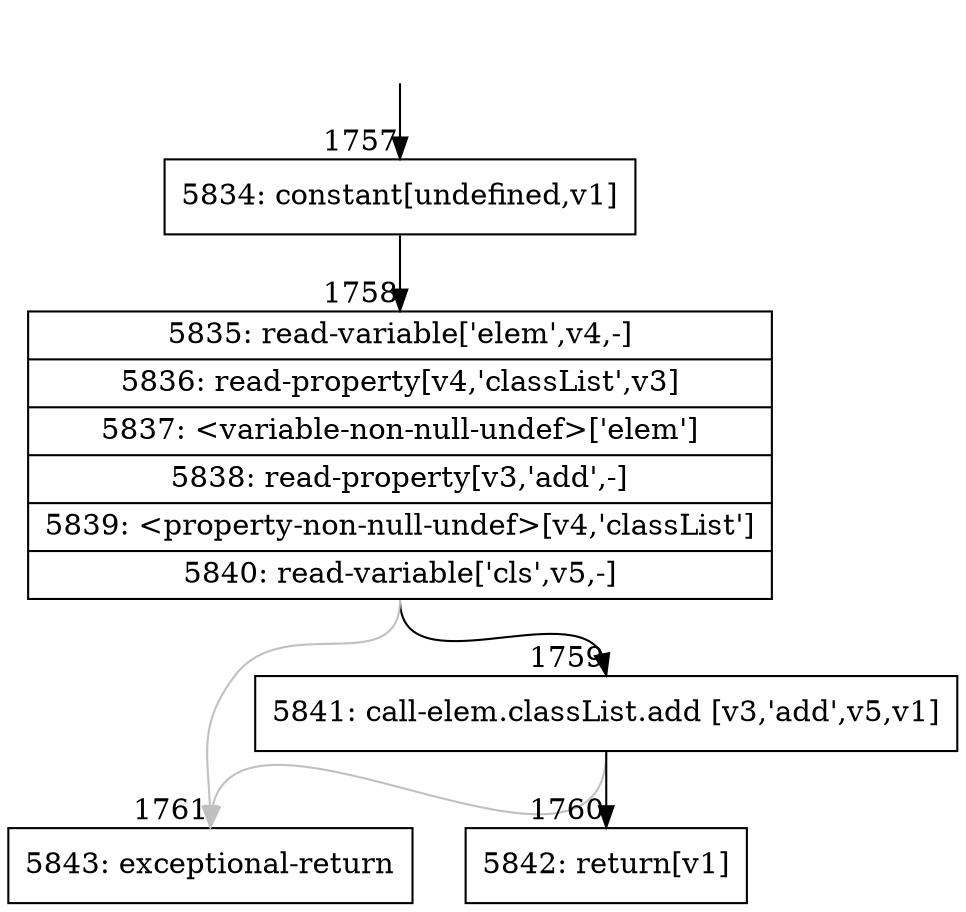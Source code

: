digraph {
rankdir="TD"
BB_entry145[shape=none,label=""];
BB_entry145 -> BB1757 [tailport=s, headport=n, headlabel="    1757"]
BB1757 [shape=record label="{5834: constant[undefined,v1]}" ] 
BB1757 -> BB1758 [tailport=s, headport=n, headlabel="      1758"]
BB1758 [shape=record label="{5835: read-variable['elem',v4,-]|5836: read-property[v4,'classList',v3]|5837: \<variable-non-null-undef\>['elem']|5838: read-property[v3,'add',-]|5839: \<property-non-null-undef\>[v4,'classList']|5840: read-variable['cls',v5,-]}" ] 
BB1758 -> BB1759 [tailport=s, headport=n, headlabel="      1759"]
BB1758 -> BB1761 [tailport=s, headport=n, color=gray, headlabel="      1761"]
BB1759 [shape=record label="{5841: call-elem.classList.add [v3,'add',v5,v1]}" ] 
BB1759 -> BB1760 [tailport=s, headport=n, headlabel="      1760"]
BB1759 -> BB1761 [tailport=s, headport=n, color=gray]
BB1760 [shape=record label="{5842: return[v1]}" ] 
BB1761 [shape=record label="{5843: exceptional-return}" ] 
//#$~ 1559
}
